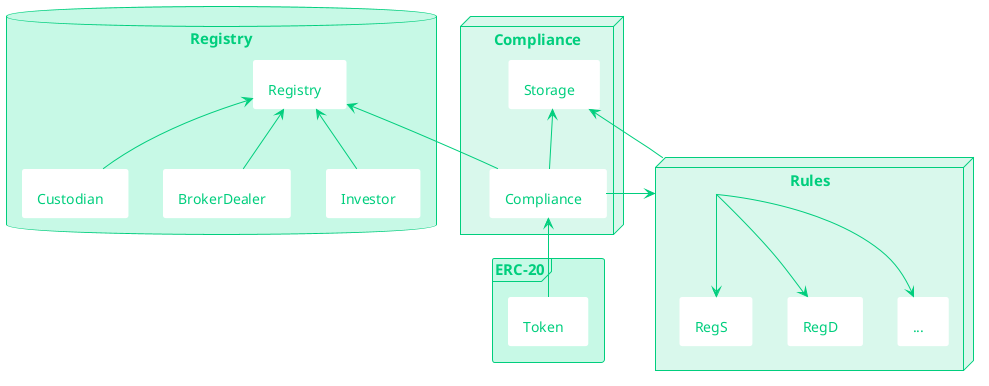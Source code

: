 @startuml
' ##################### Styles #####################
skinparam shadowing false
skinparam node {
  backgroundColor #D9F8EC
  borderColor #00CE7D
  fontSize 15
  fontColor #00CE7D
}
skinparam database {
  backgroundColor #C7F9E6
  borderColor #00CE7D
  fontSize 15
  fontColor #00CE7D
}
skinparam frame {
  backgroundColor #c7f9e6
  borderColor #00CE7D
  fontSize 15
  fontColor #00CE7D
}
skinparam component {
  backgroundColor white
  borderColor white
  arrowColor #00CE7D
  fontColor #00CE7D
  fontSize 14
}
' ##################################################


' ### Registry
database R as "Registry" {
  [Registry]
  [Custodian]
  [BrokerDealer]
  [Investor]
}
Registry <-- Custodian
Registry <-- BrokerDealer
Registry <-- Investor

' ### Rules
node "Rules" {
  [...]
  [RegD]
  [RegS]
}
[Rules] --> [RegS]
[Rules] --> [RegD]
[Rules] --> [...]

' ### Compliance
node C as "Compliance" {
  [Storage]
  [Compliance]
  '[Rules]
}
Registry <-- Compliance
Storage <-- Compliance
Storage <-- Rules
Rules <-- Compliance

' ### Token
frame ERC-20 {
  [Token]
}
Compliance <-- Token
@enduml
